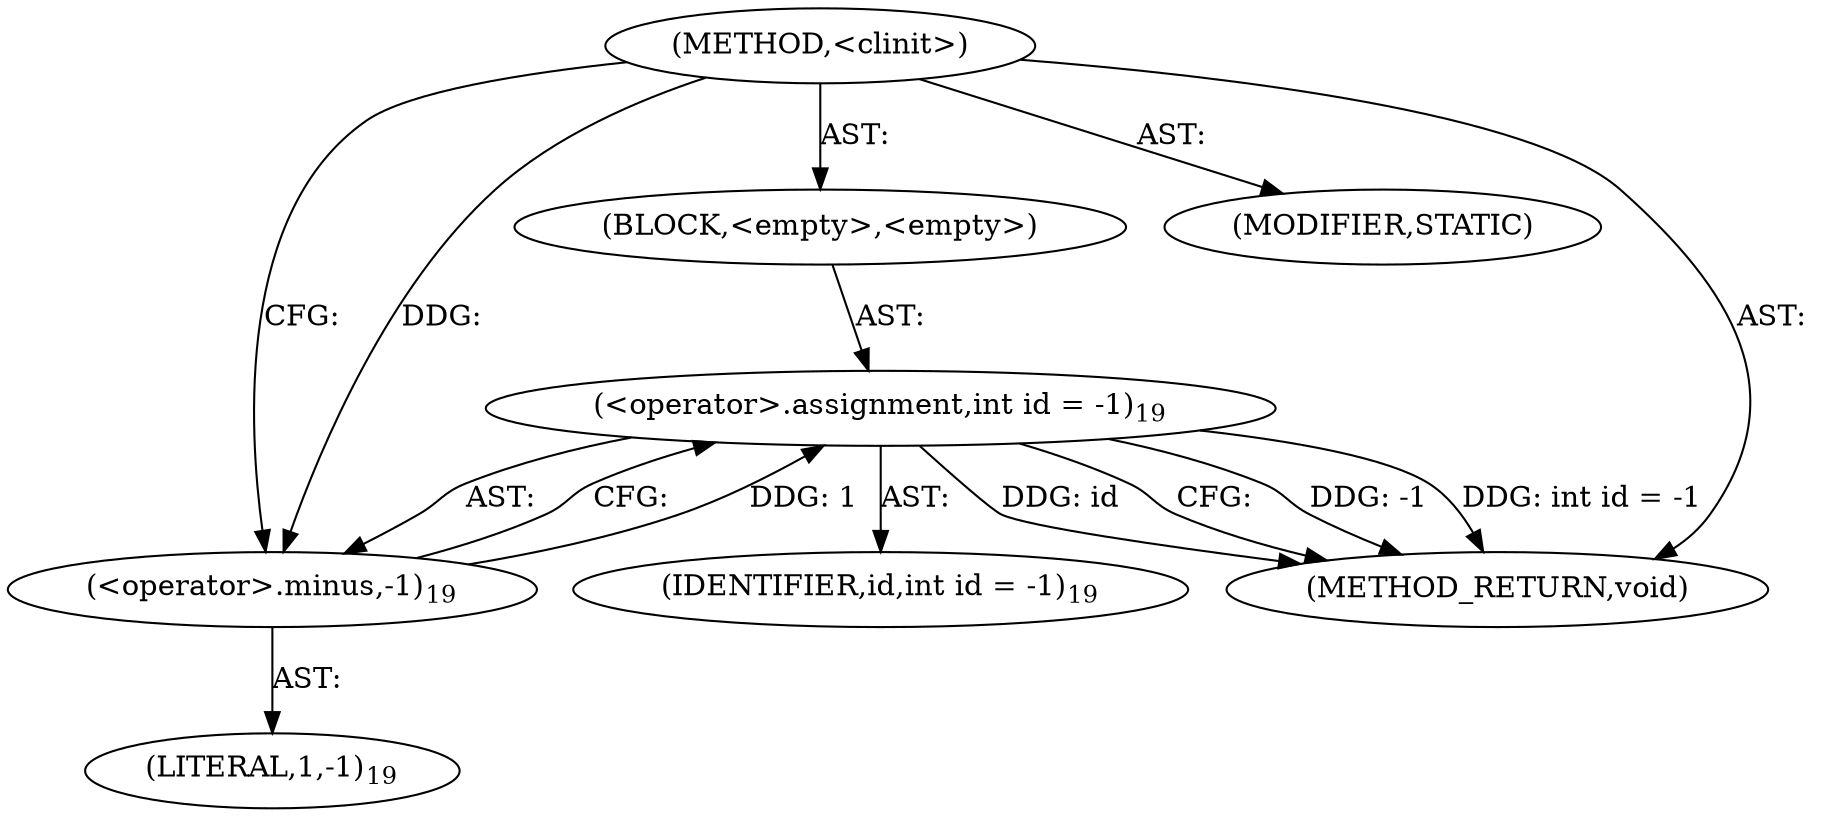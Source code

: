 digraph "&lt;clinit&gt;" {  
"198" [label = <(METHOD,&lt;clinit&gt;)> ]
"199" [label = <(BLOCK,&lt;empty&gt;,&lt;empty&gt;)> ]
"200" [label = <(&lt;operator&gt;.assignment,int id = -1)<SUB>19</SUB>> ]
"201" [label = <(IDENTIFIER,id,int id = -1)<SUB>19</SUB>> ]
"202" [label = <(&lt;operator&gt;.minus,-1)<SUB>19</SUB>> ]
"203" [label = <(LITERAL,1,-1)<SUB>19</SUB>> ]
"204" [label = <(MODIFIER,STATIC)> ]
"205" [label = <(METHOD_RETURN,void)> ]
  "198" -> "199"  [ label = "AST: "] 
  "198" -> "204"  [ label = "AST: "] 
  "198" -> "205"  [ label = "AST: "] 
  "199" -> "200"  [ label = "AST: "] 
  "200" -> "201"  [ label = "AST: "] 
  "200" -> "202"  [ label = "AST: "] 
  "202" -> "203"  [ label = "AST: "] 
  "200" -> "205"  [ label = "CFG: "] 
  "202" -> "200"  [ label = "CFG: "] 
  "198" -> "202"  [ label = "CFG: "] 
  "200" -> "205"  [ label = "DDG: -1"] 
  "200" -> "205"  [ label = "DDG: int id = -1"] 
  "200" -> "205"  [ label = "DDG: id"] 
  "202" -> "200"  [ label = "DDG: 1"] 
  "198" -> "202"  [ label = "DDG: "] 
}
